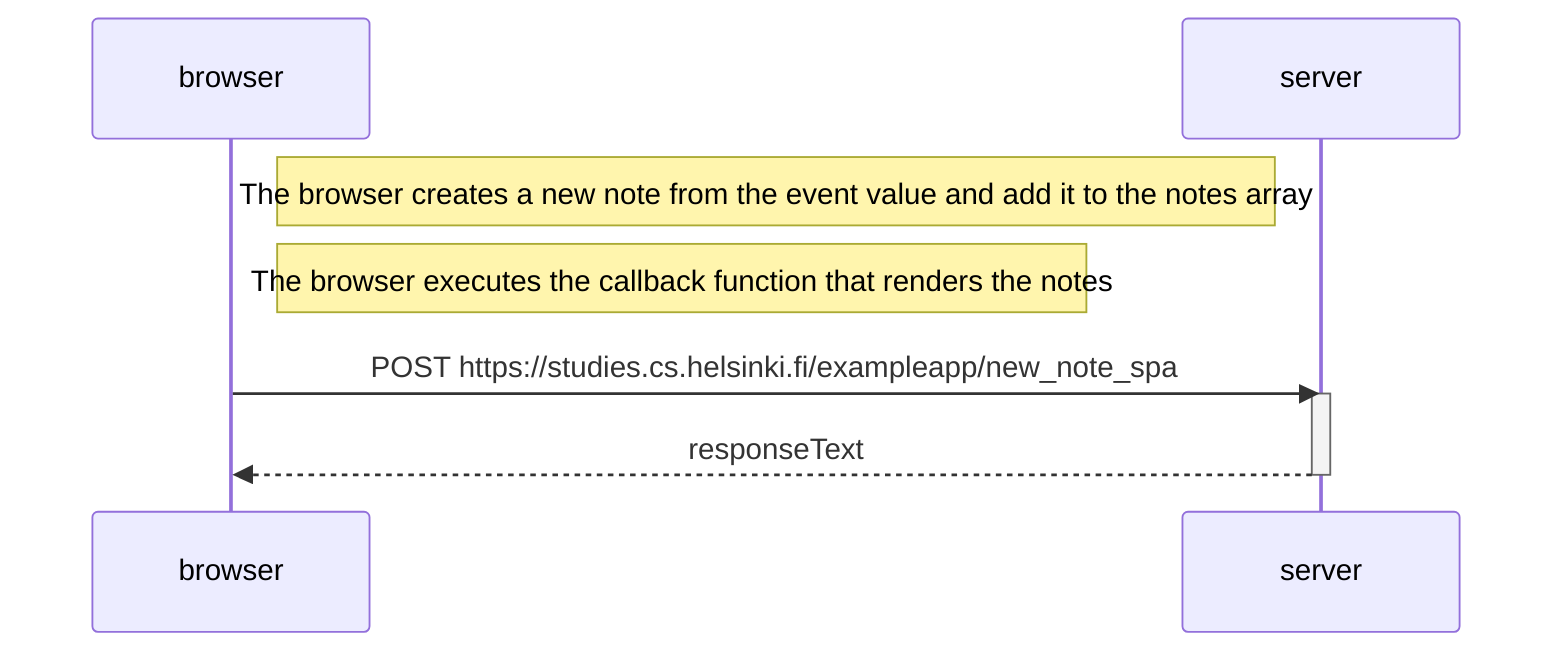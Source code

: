 sequenceDiagram
    participant browser
    participant server

    Note right of browser: The browser creates a new note from the event value and add it to the notes array
    Note right of browser: The browser executes the callback function that renders the notes

    browser->>server: POST https://studies.cs.helsinki.fi/exampleapp/new_note_spa
    activate server
    server-->>browser: responseText
    deactivate server
